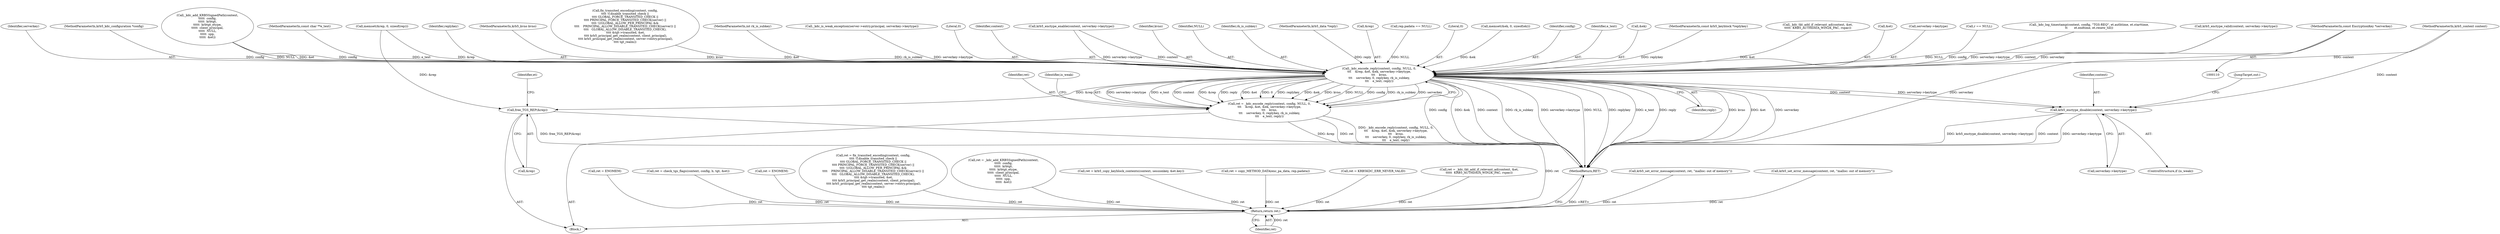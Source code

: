 digraph "0_heimdal_b1e699103f08d6a0ca46a122193c9da65f6cf837_1@pointer" {
"1000118" [label="(MethodParameterIn,const EncryptionKey *serverkey)"];
"1001028" [label="(Call,_kdc_encode_reply(context, config, NULL, 0,\n\t\t\t    &rep, &et, &ek, serverkey->keytype,\n\t\t\t    kvno,\n\t\t\t    serverkey, 0, replykey, rk_is_subkey,\n\t\t\t    e_text, reply))"];
"1001026" [label="(Call,ret = _kdc_encode_reply(context, config, NULL, 0,\n\t\t\t    &rep, &et, &ek, serverkey->keytype,\n\t\t\t    kvno,\n\t\t\t    serverkey, 0, replykey, rk_is_subkey,\n\t\t\t    e_text, reply))"];
"1001120" [label="(Return,return ret;)"];
"1001051" [label="(Call,krb5_enctype_disable(context, serverkey->keytype))"];
"1001057" [label="(Call,free_TGS_REP(&rep))"];
"1000781" [label="(Call,ret = krb5_copy_keyblock_contents(context, sessionkey, &et.key))"];
"1001058" [label="(Call,&rep)"];
"1000989" [label="(Call,ret = copy_METHOD_DATA(enc_pa_data, rep.padata))"];
"1000555" [label="(Call,ret = KRB5KDC_ERR_NEVER_VALID)"];
"1001052" [label="(Identifier,context)"];
"1000909" [label="(Call,_kdc_log_timestamp(context, config, \"TGS-REQ\", et.authtime, et.starttime,\n\t\t       et.endtime, et.renew_till))"];
"1001002" [label="(Call,krb5_enctype_valid(context, serverkey->keytype))"];
"1001120" [label="(Return,return ret;)"];
"1000640" [label="(Call,ret = _kdc_tkt_add_if_relevant_ad(context, &et,\n\t\t\t\t\t  KRB5_AUTHDATA_WIN2K_PAC, rspac))"];
"1000112" [label="(MethodParameterIn,krb5_kdc_configuration *config)"];
"1000979" [label="(Call,rep.padata == NULL)"];
"1001044" [label="(Literal,0)"];
"1000162" [label="(Call,memset(&ek, 0, sizeof(ek)))"];
"1000718" [label="(Call,krb5_set_error_message(context, ret, \"malloc: out of memory\"))"];
"1001030" [label="(Identifier,config)"];
"1001047" [label="(Identifier,e_text)"];
"1000686" [label="(Call,krb5_set_error_message(context, ret, \"malloc: out of memory\"))"];
"1001037" [label="(Call,&ek)"];
"1000116" [label="(MethodParameterIn,const krb5_keyblock *replykey)"];
"1000642" [label="(Call,_kdc_tkt_add_if_relevant_ad(context, &et,\n\t\t\t\t\t  KRB5_AUTHDATA_WIN2K_PAC, rspac))"];
"1000118" [label="(MethodParameterIn,const EncryptionKey *serverkey)"];
"1001035" [label="(Call,&et)"];
"1001039" [label="(Call,serverkey->keytype)"];
"1000936" [label="(Call,r == NULL)"];
"1000150" [label="(Call,memset(&rep, 0, sizeof(rep)))"];
"1000135" [label="(Block,)"];
"1000838" [label="(Call,ret = ENOMEM)"];
"1001043" [label="(Identifier,serverkey)"];
"1001028" [label="(Call,_kdc_encode_reply(context, config, NULL, 0,\n\t\t\t    &rep, &et, &ek, serverkey->keytype,\n\t\t\t    kvno,\n\t\t\t    serverkey, 0, replykey, rk_is_subkey,\n\t\t\t    e_text, reply))"];
"1000111" [label="(MethodParameterIn,krb5_context context)"];
"1001063" [label="(Identifier,et)"];
"1000949" [label="(Call,_kdc_add_KRB5SignedPath(context,\n\t\t\t\t\t  config,\n\t\t\t\t\t  krbtgt,\n\t\t\t\t\t  krbtgt_etype,\n\t\t\t\t\t  client_principal,\n\t\t\t\t\t  NULL,\n\t\t\t\t\t  spp,\n\t\t\t\t\t  &et))"];
"1001122" [label="(MethodReturn,RET)"];
"1000212" [label="(Call,ret = check_tgs_flags(context, config, b, tgt, &et))"];
"1000985" [label="(Call,ret = ENOMEM)"];
"1000133" [label="(MethodParameterIn,const char **e_text)"];
"1001050" [label="(Identifier,is_weak)"];
"1001045" [label="(Identifier,replykey)"];
"1000120" [label="(MethodParameterIn,krb5_kvno kvno)"];
"1001053" [label="(Call,serverkey->keytype)"];
"1001048" [label="(Identifier,reply)"];
"1000226" [label="(Call,fix_transited_encoding(context, config,\n\t\t\t\t !f.disable_transited_check ||\n\t\t\t\t GLOBAL_FORCE_TRANSITED_CHECK ||\n\t\t\t\t PRINCIPAL_FORCE_TRANSITED_CHECK(server) ||\n\t\t\t\t !((GLOBAL_ALLOW_PER_PRINCIPAL &&\n\t\t\t\t    PRINCIPAL_ALLOW_DISABLE_TRANSITED_CHECK(server)) ||\n\t\t\t\t   GLOBAL_ALLOW_DISABLE_TRANSITED_CHECK),\n \t\t\t\t &tgt->transited, &et,\n \t\t\t\t krb5_principal_get_realm(context, client_principal),\n \t\t\t\t krb5_principal_get_realm(context, server->entry.principal),\n\t\t\t\t tgt_realm))"];
"1000117" [label="(MethodParameterIn,int rk_is_subkey)"];
"1001026" [label="(Call,ret = _kdc_encode_reply(context, config, NULL, 0,\n\t\t\t    &rep, &et, &ek, serverkey->keytype,\n\t\t\t    kvno,\n\t\t\t    serverkey, 0, replykey, rk_is_subkey,\n\t\t\t    e_text, reply))"];
"1001027" [label="(Identifier,ret)"];
"1001008" [label="(Call,_kdc_is_weak_exception(server->entry.principal, serverkey->keytype))"];
"1001121" [label="(Identifier,ret)"];
"1001032" [label="(Literal,0)"];
"1000224" [label="(Call,ret = fix_transited_encoding(context, config,\n\t\t\t\t !f.disable_transited_check ||\n\t\t\t\t GLOBAL_FORCE_TRANSITED_CHECK ||\n\t\t\t\t PRINCIPAL_FORCE_TRANSITED_CHECK(server) ||\n\t\t\t\t !((GLOBAL_ALLOW_PER_PRINCIPAL &&\n\t\t\t\t    PRINCIPAL_ALLOW_DISABLE_TRANSITED_CHECK(server)) ||\n\t\t\t\t   GLOBAL_ALLOW_DISABLE_TRANSITED_CHECK),\n \t\t\t\t &tgt->transited, &et,\n \t\t\t\t krb5_principal_get_realm(context, client_principal),\n \t\t\t\t krb5_principal_get_realm(context, server->entry.principal),\n\t\t\t\t tgt_realm))"];
"1001056" [label="(JumpTarget,out:)"];
"1001029" [label="(Identifier,context)"];
"1001018" [label="(Call,krb5_enctype_enable(context, serverkey->keytype))"];
"1001042" [label="(Identifier,kvno)"];
"1001057" [label="(Call,free_TGS_REP(&rep))"];
"1001049" [label="(ControlStructure,if (is_weak))"];
"1001031" [label="(Identifier,NULL)"];
"1000947" [label="(Call,ret = _kdc_add_KRB5SignedPath(context,\n\t\t\t\t\t  config,\n\t\t\t\t\t  krbtgt,\n\t\t\t\t\t  krbtgt_etype,\n\t\t\t\t\t  client_principal,\n\t\t\t\t\t  NULL,\n\t\t\t\t\t  spp,\n\t\t\t\t\t  &et))"];
"1001051" [label="(Call,krb5_enctype_disable(context, serverkey->keytype))"];
"1001046" [label="(Identifier,rk_is_subkey)"];
"1000134" [label="(MethodParameterIn,krb5_data *reply)"];
"1001033" [label="(Call,&rep)"];
"1000118" -> "1000110"  [label="AST: "];
"1000118" -> "1001122"  [label="DDG: serverkey"];
"1000118" -> "1001028"  [label="DDG: serverkey"];
"1001028" -> "1001026"  [label="AST: "];
"1001028" -> "1001048"  [label="CFG: "];
"1001029" -> "1001028"  [label="AST: "];
"1001030" -> "1001028"  [label="AST: "];
"1001031" -> "1001028"  [label="AST: "];
"1001032" -> "1001028"  [label="AST: "];
"1001033" -> "1001028"  [label="AST: "];
"1001035" -> "1001028"  [label="AST: "];
"1001037" -> "1001028"  [label="AST: "];
"1001039" -> "1001028"  [label="AST: "];
"1001042" -> "1001028"  [label="AST: "];
"1001043" -> "1001028"  [label="AST: "];
"1001044" -> "1001028"  [label="AST: "];
"1001045" -> "1001028"  [label="AST: "];
"1001046" -> "1001028"  [label="AST: "];
"1001047" -> "1001028"  [label="AST: "];
"1001048" -> "1001028"  [label="AST: "];
"1001026" -> "1001028"  [label="CFG: "];
"1001028" -> "1001122"  [label="DDG: replykey"];
"1001028" -> "1001122"  [label="DDG: e_text"];
"1001028" -> "1001122"  [label="DDG: reply"];
"1001028" -> "1001122"  [label="DDG: kvno"];
"1001028" -> "1001122"  [label="DDG: &et"];
"1001028" -> "1001122"  [label="DDG: serverkey"];
"1001028" -> "1001122"  [label="DDG: config"];
"1001028" -> "1001122"  [label="DDG: &ek"];
"1001028" -> "1001122"  [label="DDG: context"];
"1001028" -> "1001122"  [label="DDG: rk_is_subkey"];
"1001028" -> "1001122"  [label="DDG: serverkey->keytype"];
"1001028" -> "1001122"  [label="DDG: NULL"];
"1001028" -> "1001026"  [label="DDG: serverkey->keytype"];
"1001028" -> "1001026"  [label="DDG: e_text"];
"1001028" -> "1001026"  [label="DDG: context"];
"1001028" -> "1001026"  [label="DDG: &rep"];
"1001028" -> "1001026"  [label="DDG: reply"];
"1001028" -> "1001026"  [label="DDG: &et"];
"1001028" -> "1001026"  [label="DDG: 0"];
"1001028" -> "1001026"  [label="DDG: replykey"];
"1001028" -> "1001026"  [label="DDG: &ek"];
"1001028" -> "1001026"  [label="DDG: kvno"];
"1001028" -> "1001026"  [label="DDG: NULL"];
"1001028" -> "1001026"  [label="DDG: config"];
"1001028" -> "1001026"  [label="DDG: rk_is_subkey"];
"1001028" -> "1001026"  [label="DDG: serverkey"];
"1001002" -> "1001028"  [label="DDG: context"];
"1001002" -> "1001028"  [label="DDG: serverkey->keytype"];
"1001018" -> "1001028"  [label="DDG: context"];
"1001018" -> "1001028"  [label="DDG: serverkey->keytype"];
"1000111" -> "1001028"  [label="DDG: context"];
"1000909" -> "1001028"  [label="DDG: config"];
"1000949" -> "1001028"  [label="DDG: config"];
"1000949" -> "1001028"  [label="DDG: NULL"];
"1000949" -> "1001028"  [label="DDG: &et"];
"1000112" -> "1001028"  [label="DDG: config"];
"1000936" -> "1001028"  [label="DDG: NULL"];
"1000979" -> "1001028"  [label="DDG: NULL"];
"1000150" -> "1001028"  [label="DDG: &rep"];
"1000642" -> "1001028"  [label="DDG: &et"];
"1000226" -> "1001028"  [label="DDG: &et"];
"1000162" -> "1001028"  [label="DDG: &ek"];
"1001008" -> "1001028"  [label="DDG: serverkey->keytype"];
"1000120" -> "1001028"  [label="DDG: kvno"];
"1000116" -> "1001028"  [label="DDG: replykey"];
"1000117" -> "1001028"  [label="DDG: rk_is_subkey"];
"1000133" -> "1001028"  [label="DDG: e_text"];
"1000134" -> "1001028"  [label="DDG: reply"];
"1001028" -> "1001051"  [label="DDG: context"];
"1001028" -> "1001051"  [label="DDG: serverkey->keytype"];
"1001028" -> "1001057"  [label="DDG: &rep"];
"1001026" -> "1000135"  [label="AST: "];
"1001027" -> "1001026"  [label="AST: "];
"1001050" -> "1001026"  [label="CFG: "];
"1001026" -> "1001122"  [label="DDG: ret"];
"1001026" -> "1001122"  [label="DDG: _kdc_encode_reply(context, config, NULL, 0,\n\t\t\t    &rep, &et, &ek, serverkey->keytype,\n\t\t\t    kvno,\n\t\t\t    serverkey, 0, replykey, rk_is_subkey,\n\t\t\t    e_text, reply)"];
"1001026" -> "1001120"  [label="DDG: ret"];
"1001120" -> "1000135"  [label="AST: "];
"1001120" -> "1001121"  [label="CFG: "];
"1001121" -> "1001120"  [label="AST: "];
"1001122" -> "1001120"  [label="CFG: "];
"1001120" -> "1001122"  [label="DDG: <RET>"];
"1001121" -> "1001120"  [label="DDG: ret"];
"1000781" -> "1001120"  [label="DDG: ret"];
"1000989" -> "1001120"  [label="DDG: ret"];
"1000718" -> "1001120"  [label="DDG: ret"];
"1000838" -> "1001120"  [label="DDG: ret"];
"1000640" -> "1001120"  [label="DDG: ret"];
"1000224" -> "1001120"  [label="DDG: ret"];
"1000555" -> "1001120"  [label="DDG: ret"];
"1000947" -> "1001120"  [label="DDG: ret"];
"1000686" -> "1001120"  [label="DDG: ret"];
"1000212" -> "1001120"  [label="DDG: ret"];
"1000985" -> "1001120"  [label="DDG: ret"];
"1001051" -> "1001049"  [label="AST: "];
"1001051" -> "1001053"  [label="CFG: "];
"1001052" -> "1001051"  [label="AST: "];
"1001053" -> "1001051"  [label="AST: "];
"1001056" -> "1001051"  [label="CFG: "];
"1001051" -> "1001122"  [label="DDG: krb5_enctype_disable(context, serverkey->keytype)"];
"1001051" -> "1001122"  [label="DDG: context"];
"1001051" -> "1001122"  [label="DDG: serverkey->keytype"];
"1000111" -> "1001051"  [label="DDG: context"];
"1001057" -> "1000135"  [label="AST: "];
"1001057" -> "1001058"  [label="CFG: "];
"1001058" -> "1001057"  [label="AST: "];
"1001063" -> "1001057"  [label="CFG: "];
"1001057" -> "1001122"  [label="DDG: free_TGS_REP(&rep)"];
"1001057" -> "1001122"  [label="DDG: &rep"];
"1000150" -> "1001057"  [label="DDG: &rep"];
}
